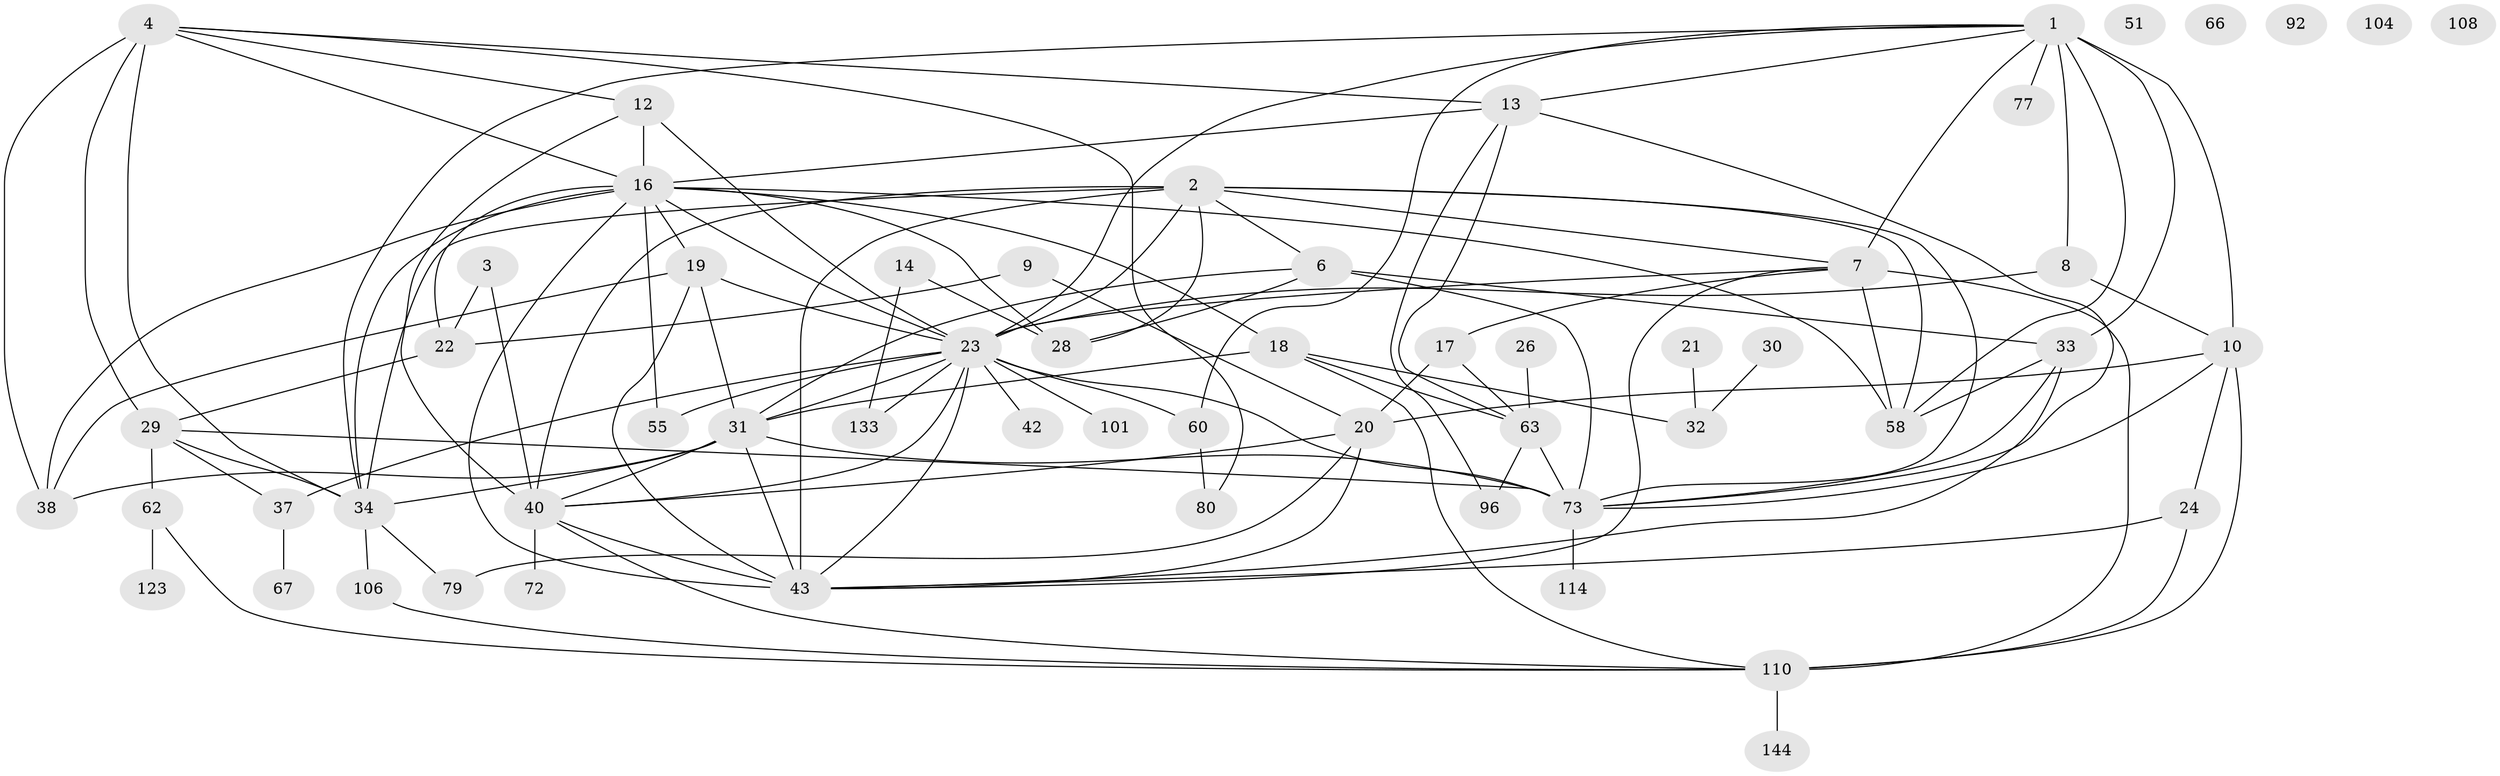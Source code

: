 // original degree distribution, {5: 0.17123287671232876, 3: 0.2808219178082192, 1: 0.11643835616438356, 2: 0.23972602739726026, 4: 0.1232876712328767, 0: 0.0273972602739726, 6: 0.03424657534246575, 7: 0.00684931506849315}
// Generated by graph-tools (version 1.1) at 2025/16/03/04/25 18:16:28]
// undirected, 58 vertices, 119 edges
graph export_dot {
graph [start="1"]
  node [color=gray90,style=filled];
  1 [super="+135+59+5"];
  2 [super="+15+50"];
  3 [super="+122"];
  4 [super="+140+39"];
  6 [super="+121"];
  7 [super="+89+11"];
  8;
  9;
  10 [super="+36+46"];
  12 [super="+35+48"];
  13 [super="+119+132"];
  14;
  16 [super="+71+136"];
  17 [super="+105"];
  18 [super="+86"];
  19 [super="+82+25"];
  20 [super="+56+41"];
  21;
  22 [super="+95"];
  23 [super="+85+27+47+70"];
  24 [super="+113"];
  26;
  28 [super="+117"];
  29 [super="+102+78"];
  30;
  31 [super="+57+61+103+112"];
  32 [super="+44"];
  33 [super="+45"];
  34 [super="+87+54+107"];
  37 [super="+53+69"];
  38 [super="+88"];
  40 [super="+111+98+90+49"];
  42;
  43 [super="+91+64"];
  51;
  55;
  58 [super="+141+68"];
  60 [super="+74"];
  62 [super="+93"];
  63 [super="+84+134"];
  66;
  67 [super="+99"];
  72;
  73 [super="+125+109+97"];
  77;
  79 [super="+118"];
  80;
  92;
  96;
  101;
  104 [super="+115"];
  106;
  108;
  110 [super="+138+127+120"];
  114;
  123;
  133 [super="+145"];
  144;
  1 -- 7;
  1 -- 77;
  1 -- 34;
  1 -- 10 [weight=2];
  1 -- 13;
  1 -- 8;
  1 -- 58 [weight=2];
  1 -- 60;
  1 -- 23;
  1 -- 33;
  2 -- 40;
  2 -- 34;
  2 -- 6;
  2 -- 73;
  2 -- 23 [weight=3];
  2 -- 43;
  2 -- 58;
  2 -- 7;
  2 -- 28;
  3 -- 40;
  3 -- 22;
  4 -- 80;
  4 -- 38 [weight=2];
  4 -- 13;
  4 -- 29;
  4 -- 16;
  4 -- 12;
  4 -- 34;
  6 -- 73;
  6 -- 28;
  6 -- 31;
  6 -- 33;
  7 -- 110 [weight=2];
  7 -- 17;
  7 -- 58 [weight=2];
  7 -- 23;
  7 -- 43;
  8 -- 10;
  8 -- 23;
  9 -- 22;
  9 -- 20 [weight=2];
  10 -- 110;
  10 -- 24;
  10 -- 73;
  10 -- 20;
  12 -- 40;
  12 -- 23 [weight=2];
  12 -- 16;
  13 -- 96;
  13 -- 16;
  13 -- 73 [weight=2];
  13 -- 63;
  14 -- 133;
  14 -- 28;
  16 -- 18;
  16 -- 58;
  16 -- 28;
  16 -- 19;
  16 -- 34;
  16 -- 38;
  16 -- 23;
  16 -- 22;
  16 -- 55;
  16 -- 43;
  17 -- 63;
  17 -- 20;
  18 -- 31;
  18 -- 32;
  18 -- 110;
  18 -- 63;
  19 -- 31;
  19 -- 38;
  19 -- 43 [weight=2];
  19 -- 23;
  20 -- 79;
  20 -- 40;
  20 -- 43;
  21 -- 32;
  22 -- 29;
  23 -- 133;
  23 -- 40 [weight=2];
  23 -- 42;
  23 -- 55;
  23 -- 31;
  23 -- 43;
  23 -- 37 [weight=2];
  23 -- 101;
  23 -- 73;
  23 -- 60;
  24 -- 110;
  24 -- 43;
  26 -- 63;
  29 -- 62;
  29 -- 73;
  29 -- 34;
  29 -- 37;
  30 -- 32;
  31 -- 38;
  31 -- 34;
  31 -- 40;
  31 -- 73;
  31 -- 43;
  33 -- 43;
  33 -- 73;
  33 -- 58;
  34 -- 106;
  34 -- 79;
  37 -- 67;
  40 -- 110;
  40 -- 72;
  40 -- 43;
  60 -- 80;
  62 -- 123;
  62 -- 110;
  63 -- 73 [weight=2];
  63 -- 96;
  73 -- 114;
  106 -- 110;
  110 -- 144;
}
